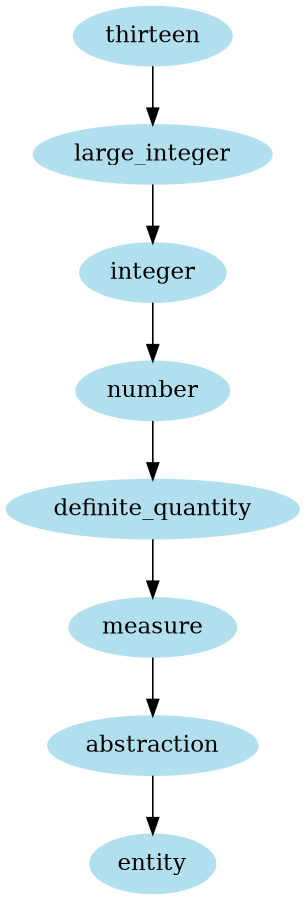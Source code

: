 digraph unix {
	node [color=lightblue2 style=filled]
	size="6,6"
	thirteen -> large_integer
	large_integer -> integer
	integer -> number
	number -> definite_quantity
	definite_quantity -> measure
	measure -> abstraction
	abstraction -> entity
}
